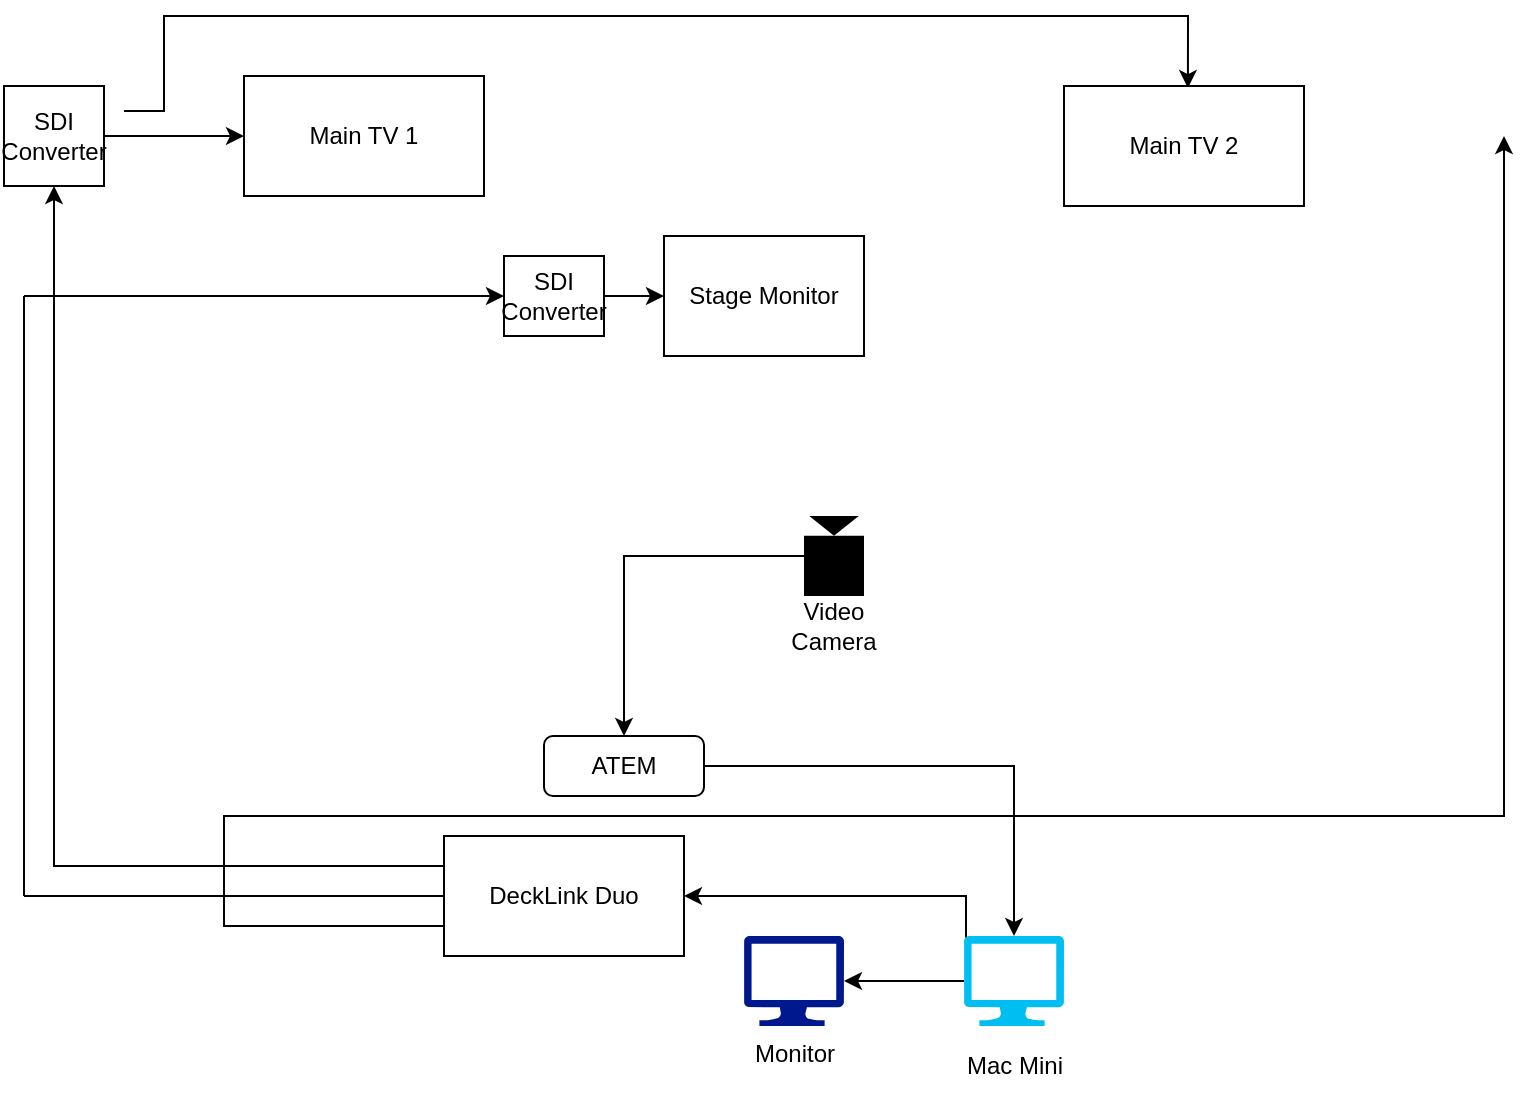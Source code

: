 <mxfile version="24.3.1" type="github">
  <diagram name="Page-1" id="QpsE_KLlELCOmAd1WYMW">
    <mxGraphModel dx="802" dy="444" grid="1" gridSize="10" guides="0" tooltips="1" connect="1" arrows="1" fold="1" page="1" pageScale="1" pageWidth="1100" pageHeight="850" background="#FFFFFF" math="0" shadow="0">
      <root>
        <mxCell id="0" />
        <mxCell id="1" parent="0" />
        <mxCell id="_sKGQiMD87KBcc5OrfAb-5" style="edgeStyle=orthogonalEdgeStyle;rounded=0;orthogonalLoop=1;jettySize=auto;html=1;" edge="1" parent="1" source="_sKGQiMD87KBcc5OrfAb-1" target="_sKGQiMD87KBcc5OrfAb-2">
          <mxGeometry relative="1" as="geometry" />
        </mxCell>
        <mxCell id="_sKGQiMD87KBcc5OrfAb-16" style="edgeStyle=orthogonalEdgeStyle;rounded=0;orthogonalLoop=1;jettySize=auto;html=1;exitX=0.02;exitY=0.02;exitDx=0;exitDy=0;exitPerimeter=0;entryX=1;entryY=0.5;entryDx=0;entryDy=0;" edge="1" parent="1" source="_sKGQiMD87KBcc5OrfAb-1" target="_sKGQiMD87KBcc5OrfAb-15">
          <mxGeometry relative="1" as="geometry" />
        </mxCell>
        <mxCell id="_sKGQiMD87KBcc5OrfAb-1" value="" style="verticalLabelPosition=bottom;html=1;verticalAlign=top;align=center;strokeColor=none;fillColor=#00BEF2;shape=mxgraph.azure.computer;pointerEvents=1;" vertex="1" parent="1">
          <mxGeometry x="720" y="710" width="50" height="45" as="geometry" />
        </mxCell>
        <mxCell id="_sKGQiMD87KBcc5OrfAb-2" value="Monitor" style="sketch=0;aspect=fixed;pointerEvents=1;shadow=0;dashed=0;html=1;strokeColor=none;labelPosition=center;verticalLabelPosition=bottom;verticalAlign=top;align=center;fillColor=#00188D;shape=mxgraph.azure.computer" vertex="1" parent="1">
          <mxGeometry x="610" y="710" width="50" height="45" as="geometry" />
        </mxCell>
        <mxCell id="_sKGQiMD87KBcc5OrfAb-11" style="edgeStyle=orthogonalEdgeStyle;rounded=0;orthogonalLoop=1;jettySize=auto;html=1;" edge="1" parent="1" source="_sKGQiMD87KBcc5OrfAb-4" target="_sKGQiMD87KBcc5OrfAb-8">
          <mxGeometry relative="1" as="geometry" />
        </mxCell>
        <mxCell id="_sKGQiMD87KBcc5OrfAb-4" value="" style="shape=mxgraph.signs.tech.video_camera;html=1;pointerEvents=1;fillColor=#000000;strokeColor=none;verticalLabelPosition=bottom;verticalAlign=top;align=center;direction=north;" vertex="1" parent="1">
          <mxGeometry x="640" y="500" width="30" height="40" as="geometry" />
        </mxCell>
        <mxCell id="_sKGQiMD87KBcc5OrfAb-7" value="Mac Mini" style="text;html=1;align=center;verticalAlign=middle;resizable=0;points=[];autosize=1;strokeColor=none;fillColor=none;" vertex="1" parent="1">
          <mxGeometry x="710" y="760" width="70" height="30" as="geometry" />
        </mxCell>
        <mxCell id="_sKGQiMD87KBcc5OrfAb-12" style="edgeStyle=orthogonalEdgeStyle;rounded=0;orthogonalLoop=1;jettySize=auto;html=1;" edge="1" parent="1" source="_sKGQiMD87KBcc5OrfAb-8" target="_sKGQiMD87KBcc5OrfAb-1">
          <mxGeometry relative="1" as="geometry" />
        </mxCell>
        <mxCell id="_sKGQiMD87KBcc5OrfAb-8" value="" style="rounded=1;whiteSpace=wrap;html=1;" vertex="1" parent="1">
          <mxGeometry x="510" y="610" width="80" height="30" as="geometry" />
        </mxCell>
        <mxCell id="_sKGQiMD87KBcc5OrfAb-13" value="ATEM" style="text;html=1;align=center;verticalAlign=middle;whiteSpace=wrap;rounded=0;" vertex="1" parent="1">
          <mxGeometry x="520" y="610" width="60" height="30" as="geometry" />
        </mxCell>
        <mxCell id="_sKGQiMD87KBcc5OrfAb-14" value="Video Camera" style="text;html=1;align=center;verticalAlign=middle;whiteSpace=wrap;rounded=0;" vertex="1" parent="1">
          <mxGeometry x="625" y="540" width="60" height="30" as="geometry" />
        </mxCell>
        <mxCell id="_sKGQiMD87KBcc5OrfAb-18" style="edgeStyle=orthogonalEdgeStyle;rounded=0;orthogonalLoop=1;jettySize=auto;html=1;exitX=0;exitY=0.25;exitDx=0;exitDy=0;" edge="1" parent="1" source="_sKGQiMD87KBcc5OrfAb-15" target="_sKGQiMD87KBcc5OrfAb-21">
          <mxGeometry relative="1" as="geometry">
            <mxPoint x="280" y="390" as="targetPoint" />
          </mxGeometry>
        </mxCell>
        <mxCell id="_sKGQiMD87KBcc5OrfAb-20" style="edgeStyle=orthogonalEdgeStyle;rounded=0;orthogonalLoop=1;jettySize=auto;html=1;exitX=0;exitY=0.75;exitDx=0;exitDy=0;" edge="1" parent="1" source="_sKGQiMD87KBcc5OrfAb-15">
          <mxGeometry relative="1" as="geometry">
            <mxPoint x="990" y="310" as="targetPoint" />
            <Array as="points">
              <mxPoint x="350" y="705" />
              <mxPoint x="350" y="650" />
            </Array>
          </mxGeometry>
        </mxCell>
        <mxCell id="_sKGQiMD87KBcc5OrfAb-15" value="DeckLink Duo" style="rounded=0;whiteSpace=wrap;html=1;" vertex="1" parent="1">
          <mxGeometry x="460" y="660" width="120" height="60" as="geometry" />
        </mxCell>
        <mxCell id="_sKGQiMD87KBcc5OrfAb-24" style="edgeStyle=orthogonalEdgeStyle;rounded=0;orthogonalLoop=1;jettySize=auto;html=1;exitX=1;exitY=0.25;exitDx=0;exitDy=0;entryX=0.433;entryY=0.017;entryDx=0;entryDy=0;entryPerimeter=0;" edge="1" parent="1">
          <mxGeometry relative="1" as="geometry">
            <mxPoint x="831.96" y="286.02" as="targetPoint" />
            <mxPoint x="300" y="297.5" as="sourcePoint" />
            <Array as="points">
              <mxPoint x="320" y="298" />
              <mxPoint x="320" y="250" />
              <mxPoint x="832" y="250" />
            </Array>
          </mxGeometry>
        </mxCell>
        <mxCell id="_sKGQiMD87KBcc5OrfAb-30" style="edgeStyle=orthogonalEdgeStyle;rounded=0;orthogonalLoop=1;jettySize=auto;html=1;entryX=0;entryY=0.5;entryDx=0;entryDy=0;" edge="1" parent="1" source="_sKGQiMD87KBcc5OrfAb-21" target="_sKGQiMD87KBcc5OrfAb-27">
          <mxGeometry relative="1" as="geometry" />
        </mxCell>
        <mxCell id="_sKGQiMD87KBcc5OrfAb-21" value="SDI Converter" style="whiteSpace=wrap;html=1;aspect=fixed;" vertex="1" parent="1">
          <mxGeometry x="240" y="285" width="50" height="50" as="geometry" />
        </mxCell>
        <mxCell id="_sKGQiMD87KBcc5OrfAb-26" value="Main TV 2" style="rounded=0;whiteSpace=wrap;html=1;" vertex="1" parent="1">
          <mxGeometry x="770" y="285" width="120" height="60" as="geometry" />
        </mxCell>
        <mxCell id="_sKGQiMD87KBcc5OrfAb-27" value="Main TV 1" style="rounded=0;whiteSpace=wrap;html=1;" vertex="1" parent="1">
          <mxGeometry x="360" y="280" width="120" height="60" as="geometry" />
        </mxCell>
        <mxCell id="_sKGQiMD87KBcc5OrfAb-31" value="" style="endArrow=none;html=1;rounded=0;" edge="1" parent="1">
          <mxGeometry width="50" height="50" relative="1" as="geometry">
            <mxPoint x="250" y="690" as="sourcePoint" />
            <mxPoint x="460" y="690" as="targetPoint" />
          </mxGeometry>
        </mxCell>
        <mxCell id="_sKGQiMD87KBcc5OrfAb-32" value="" style="endArrow=none;html=1;rounded=0;" edge="1" parent="1">
          <mxGeometry width="50" height="50" relative="1" as="geometry">
            <mxPoint x="250" y="690" as="sourcePoint" />
            <mxPoint x="250" y="390" as="targetPoint" />
          </mxGeometry>
        </mxCell>
        <mxCell id="_sKGQiMD87KBcc5OrfAb-34" value="" style="endArrow=classic;html=1;rounded=0;entryX=0;entryY=0.5;entryDx=0;entryDy=0;" edge="1" parent="1" target="_sKGQiMD87KBcc5OrfAb-35">
          <mxGeometry width="50" height="50" relative="1" as="geometry">
            <mxPoint x="250" y="390" as="sourcePoint" />
            <mxPoint x="420" y="390" as="targetPoint" />
          </mxGeometry>
        </mxCell>
        <mxCell id="_sKGQiMD87KBcc5OrfAb-37" style="edgeStyle=orthogonalEdgeStyle;rounded=0;orthogonalLoop=1;jettySize=auto;html=1;entryX=0;entryY=0.5;entryDx=0;entryDy=0;" edge="1" parent="1" source="_sKGQiMD87KBcc5OrfAb-35" target="_sKGQiMD87KBcc5OrfAb-36">
          <mxGeometry relative="1" as="geometry" />
        </mxCell>
        <mxCell id="_sKGQiMD87KBcc5OrfAb-35" value="SDI&lt;div&gt;Converter&lt;/div&gt;" style="rounded=0;whiteSpace=wrap;html=1;" vertex="1" parent="1">
          <mxGeometry x="490" y="370" width="50" height="40" as="geometry" />
        </mxCell>
        <mxCell id="_sKGQiMD87KBcc5OrfAb-36" value="Stage Monitor" style="rounded=0;whiteSpace=wrap;html=1;" vertex="1" parent="1">
          <mxGeometry x="570" y="360" width="100" height="60" as="geometry" />
        </mxCell>
      </root>
    </mxGraphModel>
  </diagram>
</mxfile>
